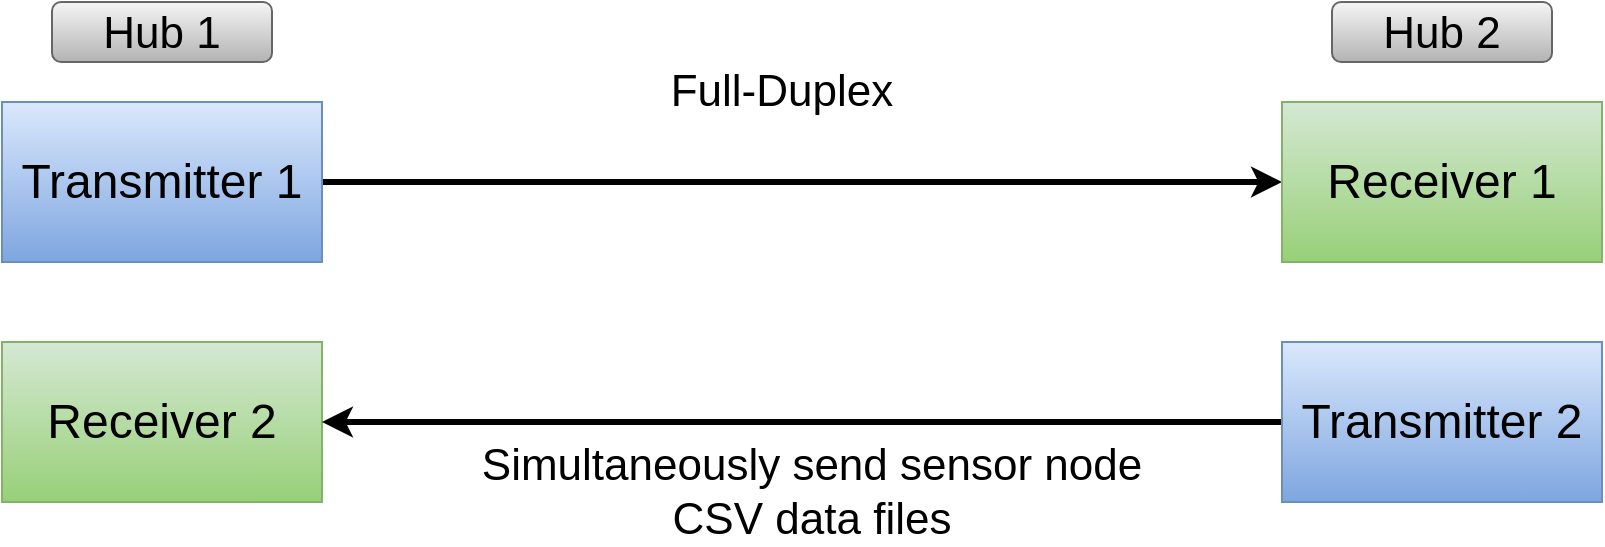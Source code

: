 <mxfile version="20.6.2" type="device"><diagram id="YSFiHELQVugTTSnf67ae" name="Page-1"><mxGraphModel dx="1278" dy="1120" grid="1" gridSize="10" guides="1" tooltips="1" connect="1" arrows="1" fold="1" page="1" pageScale="1" pageWidth="827" pageHeight="1169" math="0" shadow="0"><root><mxCell id="0"/><mxCell id="1" parent="0"/><mxCell id="0JDfv8UZmbpAZ29PkF-p-7" style="edgeStyle=orthogonalEdgeStyle;rounded=0;orthogonalLoop=1;jettySize=auto;html=1;exitX=1;exitY=0.5;exitDx=0;exitDy=0;entryX=0;entryY=0.5;entryDx=0;entryDy=0;fontSize=22;strokeWidth=3;" edge="1" parent="1" source="0JDfv8UZmbpAZ29PkF-p-1" target="0JDfv8UZmbpAZ29PkF-p-3"><mxGeometry relative="1" as="geometry"/></mxCell><mxCell id="0JDfv8UZmbpAZ29PkF-p-1" value="&lt;font style=&quot;font-size: 24px;&quot;&gt;Transmitter 1&lt;/font&gt;" style="rounded=0;whiteSpace=wrap;html=1;fillColor=#dae8fc;strokeColor=#6c8ebf;gradientColor=#7ea6e0;" vertex="1" parent="1"><mxGeometry x="120" y="280" width="160" height="80" as="geometry"/></mxCell><mxCell id="0JDfv8UZmbpAZ29PkF-p-2" value="&lt;font style=&quot;font-size: 24px;&quot;&gt;Receiver 2&lt;/font&gt;" style="rounded=0;whiteSpace=wrap;html=1;fillColor=#d5e8d4;gradientColor=#97d077;strokeColor=#82b366;" vertex="1" parent="1"><mxGeometry x="120" y="400" width="160" height="80" as="geometry"/></mxCell><mxCell id="0JDfv8UZmbpAZ29PkF-p-3" value="&lt;font style=&quot;font-size: 24px;&quot;&gt;Receiver 1&lt;/font&gt;" style="rounded=0;whiteSpace=wrap;html=1;fillColor=#d5e8d4;gradientColor=#97d077;strokeColor=#82b366;" vertex="1" parent="1"><mxGeometry x="760" y="280" width="160" height="80" as="geometry"/></mxCell><mxCell id="0JDfv8UZmbpAZ29PkF-p-8" style="edgeStyle=orthogonalEdgeStyle;rounded=0;orthogonalLoop=1;jettySize=auto;html=1;exitX=0;exitY=0.5;exitDx=0;exitDy=0;entryX=1;entryY=0.5;entryDx=0;entryDy=0;strokeWidth=3;fontSize=22;" edge="1" parent="1" source="0JDfv8UZmbpAZ29PkF-p-4" target="0JDfv8UZmbpAZ29PkF-p-2"><mxGeometry relative="1" as="geometry"/></mxCell><mxCell id="0JDfv8UZmbpAZ29PkF-p-4" value="&lt;font style=&quot;font-size: 24px;&quot;&gt;Transmitter 2&lt;/font&gt;" style="rounded=0;whiteSpace=wrap;html=1;fillColor=#dae8fc;gradientColor=#7ea6e0;strokeColor=#6c8ebf;" vertex="1" parent="1"><mxGeometry x="760" y="400" width="160" height="80" as="geometry"/></mxCell><mxCell id="0JDfv8UZmbpAZ29PkF-p-5" value="&lt;font style=&quot;font-size: 22px;&quot;&gt;Hub 1&lt;/font&gt;" style="rounded=1;whiteSpace=wrap;html=1;fontSize=24;fillColor=#f5f5f5;gradientColor=#b3b3b3;strokeColor=#666666;" vertex="1" parent="1"><mxGeometry x="145" y="230" width="110" height="30" as="geometry"/></mxCell><mxCell id="0JDfv8UZmbpAZ29PkF-p-6" value="&lt;font style=&quot;font-size: 22px;&quot;&gt;Hub 2&lt;/font&gt;" style="rounded=1;whiteSpace=wrap;html=1;fontSize=24;fillColor=#f5f5f5;gradientColor=#b3b3b3;strokeColor=#666666;" vertex="1" parent="1"><mxGeometry x="785" y="230" width="110" height="30" as="geometry"/></mxCell><mxCell id="0JDfv8UZmbpAZ29PkF-p-9" value="Full-Duplex" style="text;html=1;strokeColor=none;fillColor=none;align=center;verticalAlign=middle;whiteSpace=wrap;rounded=0;fontSize=22;" vertex="1" parent="1"><mxGeometry x="450" y="260" width="120" height="30" as="geometry"/></mxCell><mxCell id="0JDfv8UZmbpAZ29PkF-p-10" value="Simultaneously send sensor node CSV data files" style="text;html=1;strokeColor=none;fillColor=none;align=center;verticalAlign=middle;whiteSpace=wrap;rounded=0;fontSize=22;" vertex="1" parent="1"><mxGeometry x="340" y="460" width="370" height="30" as="geometry"/></mxCell></root></mxGraphModel></diagram></mxfile>